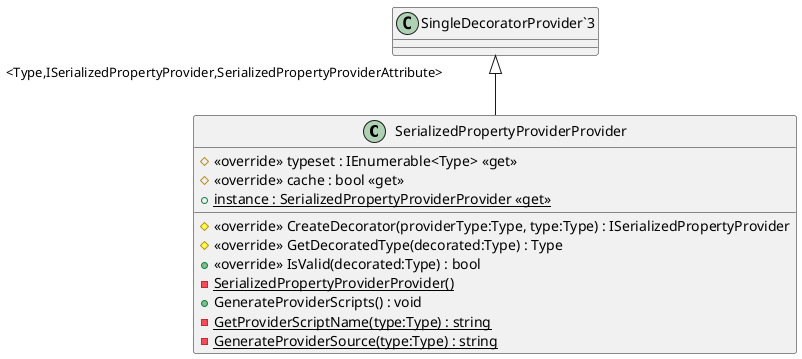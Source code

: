 @startuml
class SerializedPropertyProviderProvider {
    # <<override>> CreateDecorator(providerType:Type, type:Type) : ISerializedPropertyProvider
    # <<override>> typeset : IEnumerable<Type> <<get>>
    # <<override>> cache : bool <<get>>
    # <<override>> GetDecoratedType(decorated:Type) : Type
    + <<override>> IsValid(decorated:Type) : bool
    {static} - SerializedPropertyProviderProvider()
    + {static} instance : SerializedPropertyProviderProvider <<get>>
    + GenerateProviderScripts() : void
    - {static} GetProviderScriptName(type:Type) : string
    - {static} GenerateProviderSource(type:Type) : string
}
"SingleDecoratorProvider`3" "<Type,ISerializedPropertyProvider,SerializedPropertyProviderAttribute>" <|-- SerializedPropertyProviderProvider
@enduml
